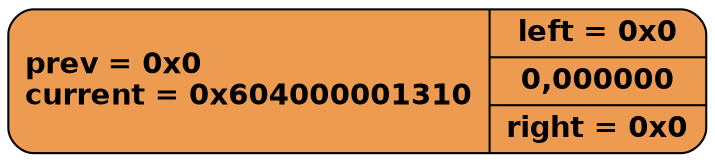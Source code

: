 digraph G
{
	graph [dpi = 250];
	rankdir = TB;
	"0x604000001310" [shape = "record", style = "rounded, filled", fontname = "Helvetica-Bold", fillcolor = "#ee9b52",
		label = "prev = 0x0 \lcurrent = 0x604000001310 | {<left> left = 0x0| 0,000000 | <right> right = 0x0}"]

}